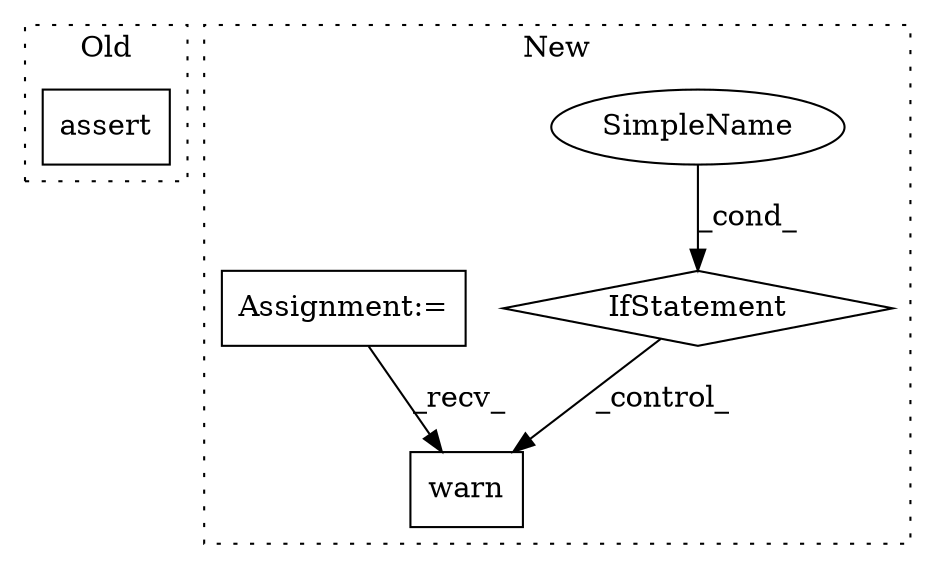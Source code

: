digraph G {
subgraph cluster0 {
1 [label="assert" a="6" s="1567" l="7" shape="box"];
label = "Old";
style="dotted";
}
subgraph cluster1 {
2 [label="warn" a="32" s="1693,1721" l="5,1" shape="box"];
3 [label="SimpleName" a="42" s="" l="" shape="ellipse"];
4 [label="IfStatement" a="25" s="1605,1645" l="4,2" shape="diamond"];
5 [label="Assignment:=" a="7" s="1479" l="8" shape="box"];
label = "New";
style="dotted";
}
3 -> 4 [label="_cond_"];
4 -> 2 [label="_control_"];
5 -> 2 [label="_recv_"];
}